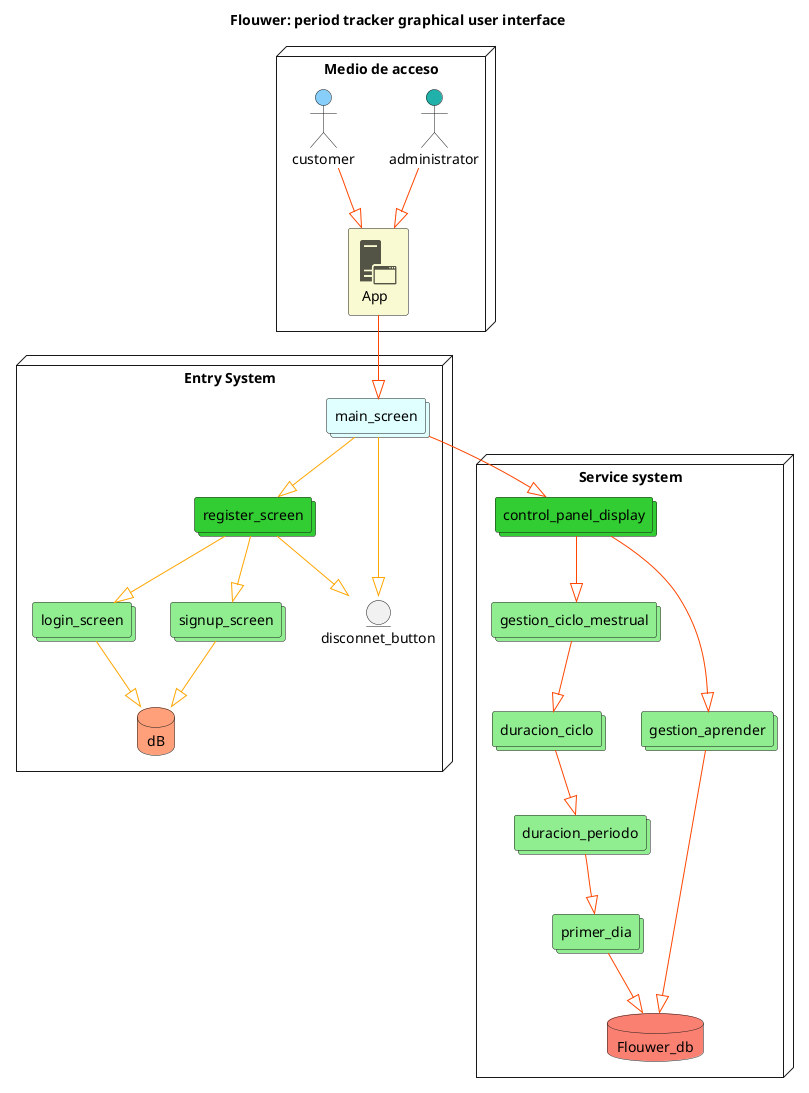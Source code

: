 @startuml

!include <tupadr3/common>
!include <office/Servers/application_server>

node "Medio de acceso" <<$cloudogu>>{
OFF_APPLICATION_SERVER(app,App) #LightGoldenRodYellow
title Flouwer: period tracker graphical user interface
actor administrator as User #LightSeaGreen
actor customer as User1 #LightSkyBlue
}

node "Entry System" <<$cloudogu>>{
database dB as Database1 #LightSalmon
collections main_screen as mainscreen #LightCyan
collections login_screen as loginscreen #LightGreen
collections signup_screen as signupscreen #LightGreen
collections register_screen as registerscreen #LimeGreen
entity disconnet_button as button1
}

node "Service system" <<$cloudogu>>{
collections control_panel_display as controlpanel #LimeGreen
collections gestion_ciclo_mestrual as gciclomestrual #LightGreen
collections gestion_aprender as gaprender #LightGreen
collections duracion_ciclo as dciclo #LightGreen
collections duracion_periodo as dperiodo #LightGreen
collections primer_dia as pdia #LightGreen
database Flouwer_db as Database2 #Salmon
}

User --|> app #OrangeRed
User1 --|> app #OrangeRed
app --|> mainscreen #OrangeRed
mainscreen --|> button1 #Orange
mainscreen --|> registerscreen #Orange
registerscreen --|> loginscreen #Orange
registerscreen --|> signupscreen #Orange
registerscreen --|> button1 #Orange
mainscreen --|> controlpanel #OrangeRed
controlpanel --|> gciclomestrual #OrangeRed
gciclomestrual --|> dciclo #OrangeRed
dciclo --|> dperiodo #OrangeRed
dperiodo --|> pdia #OrangeRed
controlpanel --|> gaprender #OrangeRed
pdia --|> Database2 #OrangeRed
gaprender --|> Database2 #OrangeRed
loginscreen --|> Database1 #Orange 
signupscreen --|> Database1 #Orange

@enduml